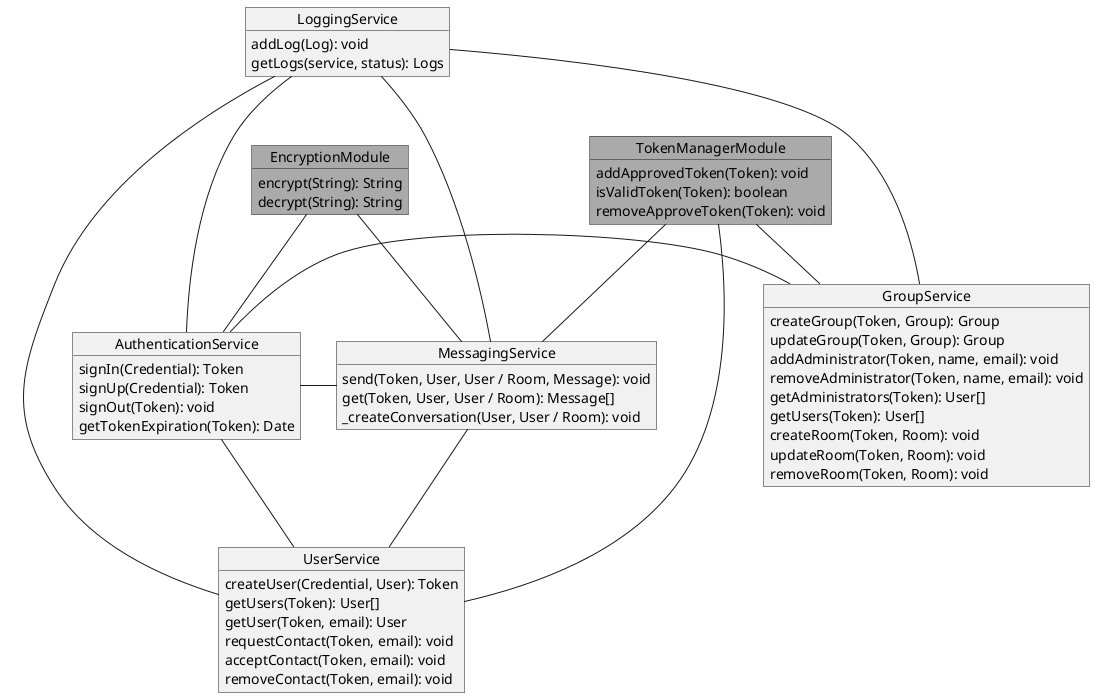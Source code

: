 @startuml
  object TokenManagerModule #aaa {
    addApprovedToken(Token): void
    isValidToken(Token): boolean
    removeApproveToken(Token): void
  }

  object EncryptionModule #aaa {
    encrypt(String): String
    decrypt(String): String
  }

  object AuthenticationService {
    signIn(Credential): Token
    signUp(Credential): Token
    signOut(Token): void
    getTokenExpiration(Token): Date
  }

  object UserService {
    createUser(Credential, User): Token
    getUsers(Token): User[]
    getUser(Token, email): User
    requestContact(Token, email): void
    acceptContact(Token, email): void
    removeContact(Token, email): void
  }

  object GroupService {
    createGroup(Token, Group): Group
    updateGroup(Token, Group): Group
    addAdministrator(Token, name, email): void
    removeAdministrator(Token, name, email): void
    getAdministrators(Token): User[]
    getUsers(Token): User[]
    createRoom(Token, Room): void
    updateRoom(Token, Room): void
    removeRoom(Token, Room): void
  }

  object MessagingService {
    send(Token, User, User / Room, Message): void
    get(Token, User, User / Room): Message[]
    _createConversation(User, User / Room): void
  }

  object LoggingService {
    addLog(Log): void
    getLogs(service, status): Logs
  }

  LoggingService --- UserService
  LoggingService --- GroupService
  LoggingService --- MessagingService
  LoggingService --- AuthenticationService
  AuthenticationService - UserService
  AuthenticationService - GroupService
  AuthenticationService - MessagingService
  MessagingService -- UserService
  TokenManagerModule -- UserService
  TokenManagerModule -- GroupService
  TokenManagerModule -- MessagingService
  EncryptionModule -- AuthenticationService
  EncryptionModule -- MessagingService
@enduml
